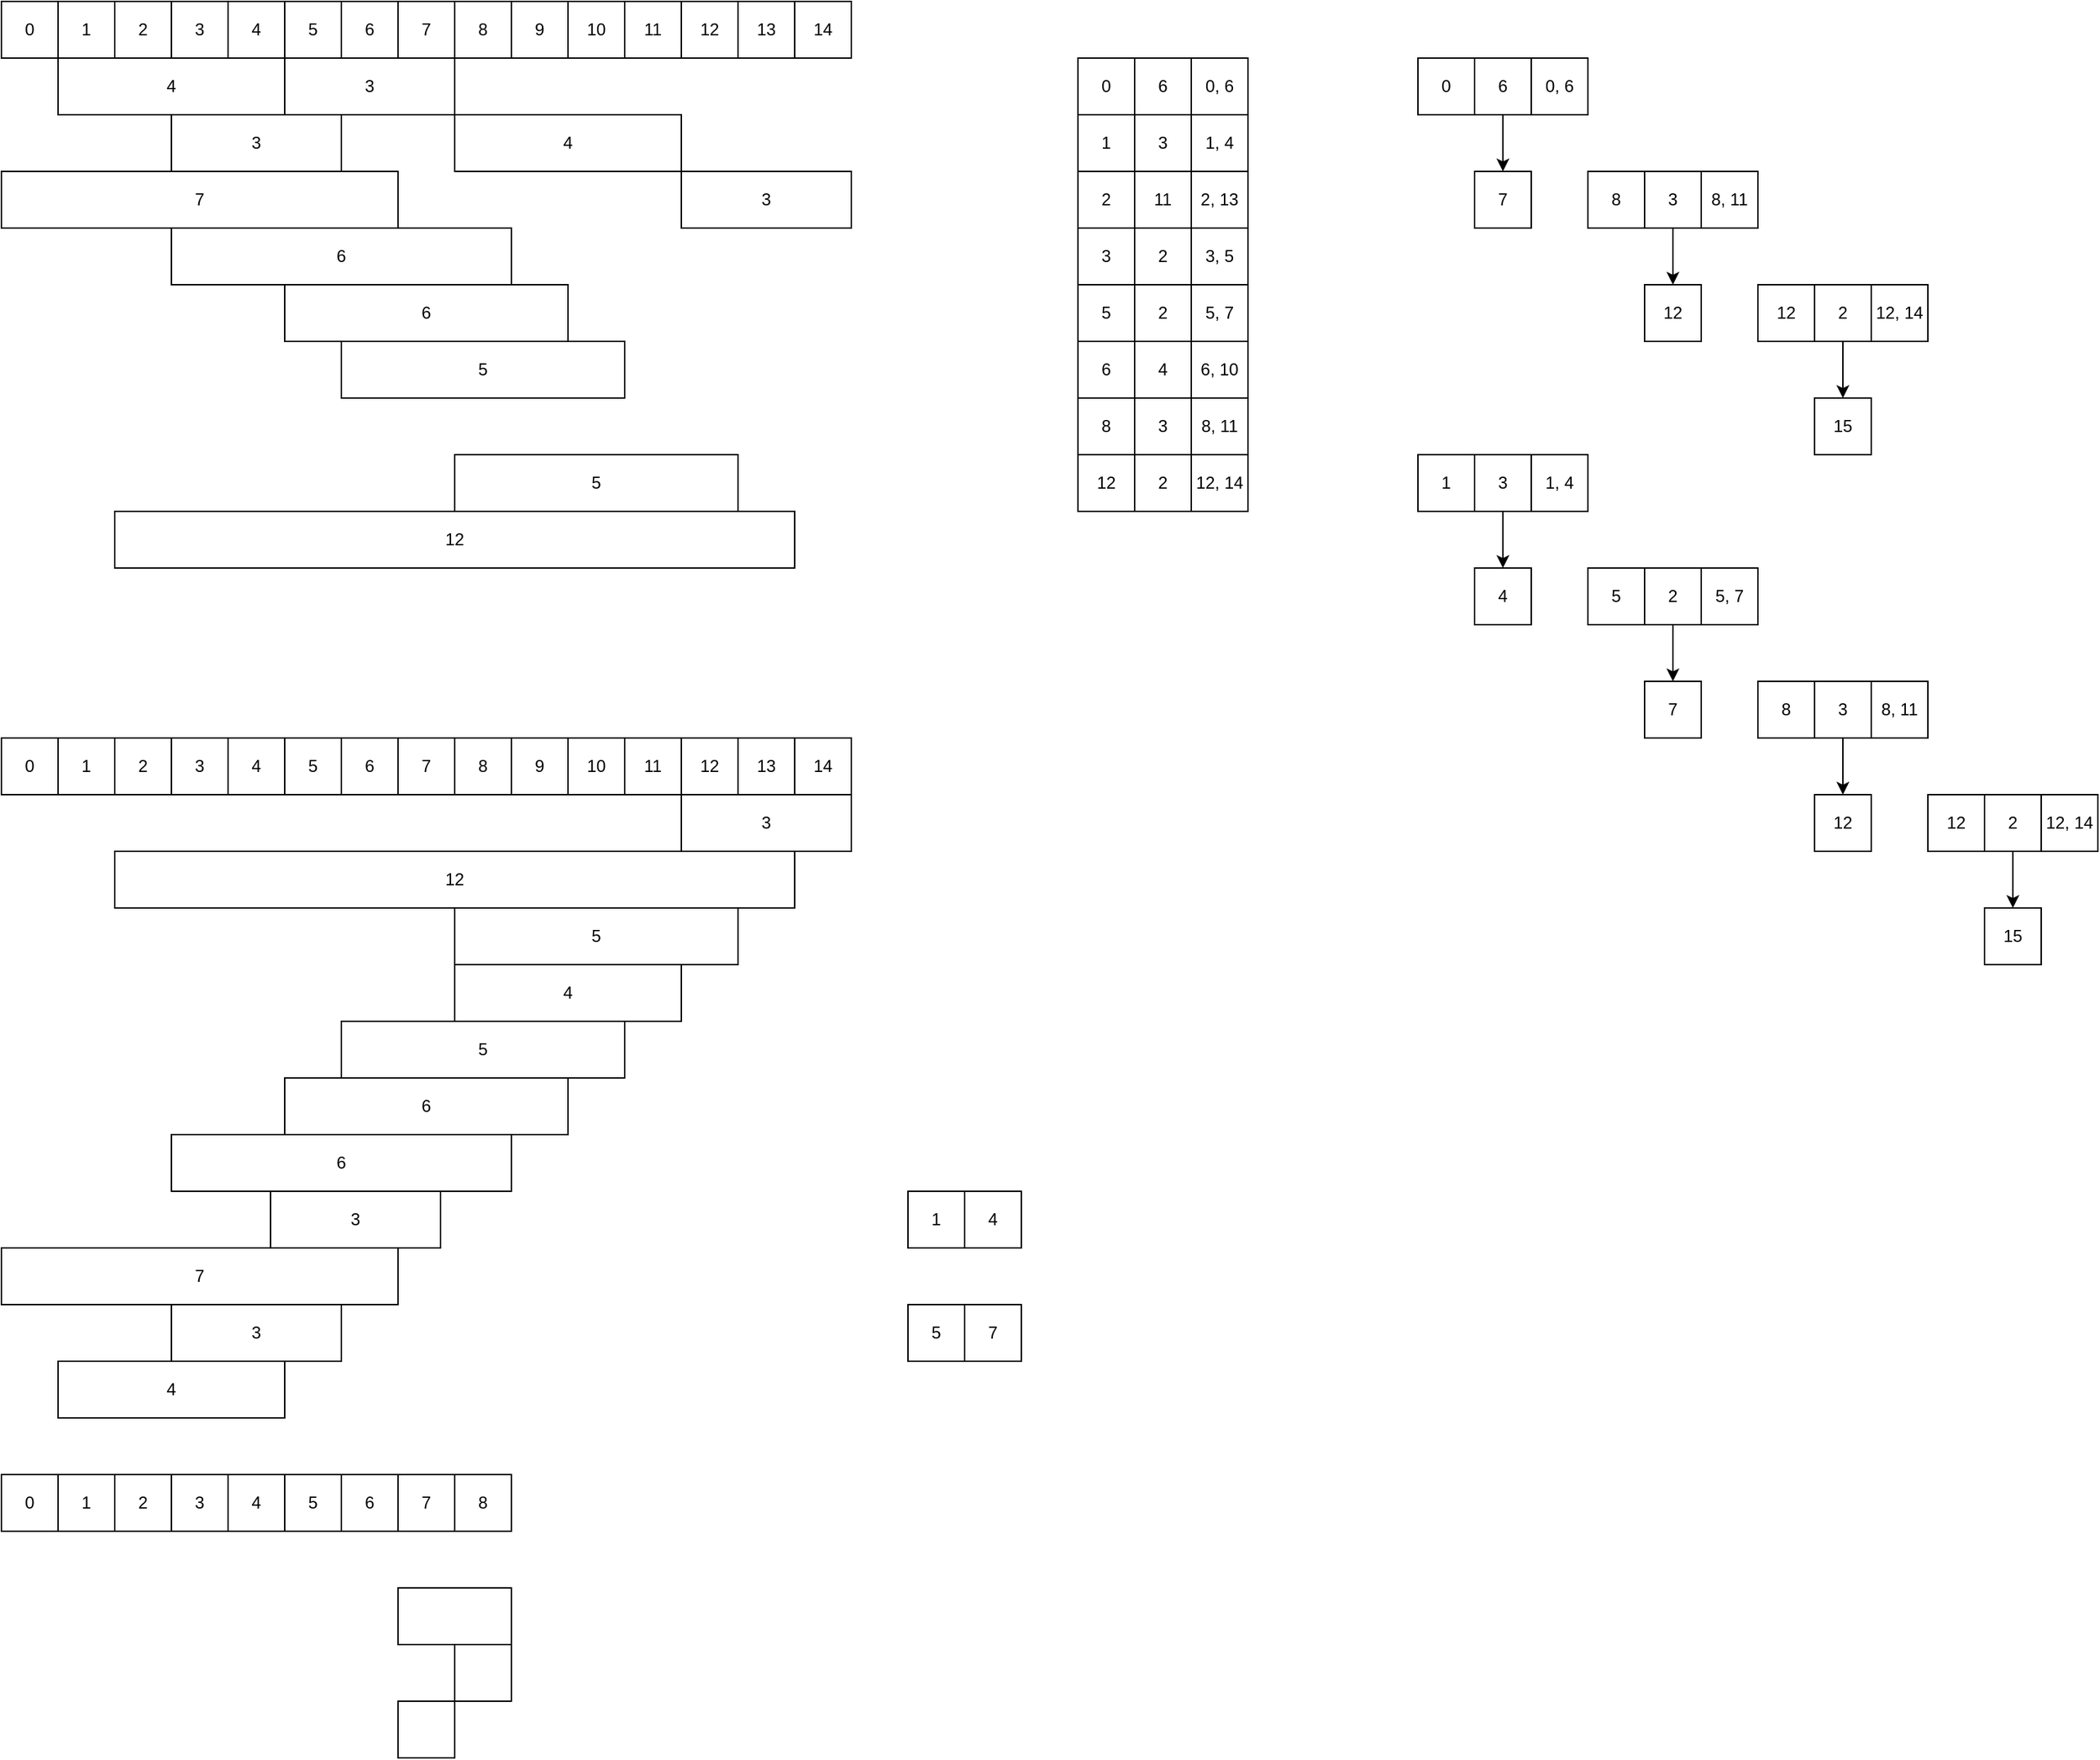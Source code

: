 <mxfile version="13.7.9" type="device"><diagram id="1hgVxUWPdw9Uz_JCZbwW" name="페이지-1"><mxGraphModel dx="621" dy="461" grid="1" gridSize="10" guides="1" tooltips="1" connect="1" arrows="1" fold="1" page="1" pageScale="1" pageWidth="10000" pageHeight="10000" math="0" shadow="0"><root><mxCell id="0"/><mxCell id="1" parent="0"/><mxCell id="hNyTfDLpH3bgE1Rz_3KT-1" value="4" style="rounded=0;whiteSpace=wrap;html=1;" parent="1" vertex="1"><mxGeometry x="400" y="120" width="160" height="40" as="geometry"/></mxCell><mxCell id="hNyTfDLpH3bgE1Rz_3KT-2" value="0" style="rounded=0;whiteSpace=wrap;html=1;" parent="1" vertex="1"><mxGeometry x="360" y="80" width="40" height="40" as="geometry"/></mxCell><mxCell id="hNyTfDLpH3bgE1Rz_3KT-3" value="1" style="rounded=0;whiteSpace=wrap;html=1;" parent="1" vertex="1"><mxGeometry x="400" y="80" width="40" height="40" as="geometry"/></mxCell><mxCell id="hNyTfDLpH3bgE1Rz_3KT-4" value="2" style="rounded=0;whiteSpace=wrap;html=1;" parent="1" vertex="1"><mxGeometry x="440" y="80" width="40" height="40" as="geometry"/></mxCell><mxCell id="hNyTfDLpH3bgE1Rz_3KT-5" value="3" style="rounded=0;whiteSpace=wrap;html=1;" parent="1" vertex="1"><mxGeometry x="480" y="80" width="40" height="40" as="geometry"/></mxCell><mxCell id="hNyTfDLpH3bgE1Rz_3KT-6" value="6" style="rounded=0;whiteSpace=wrap;html=1;" parent="1" vertex="1"><mxGeometry x="600" y="80" width="40" height="40" as="geometry"/></mxCell><mxCell id="hNyTfDLpH3bgE1Rz_3KT-7" value="7" style="rounded=0;whiteSpace=wrap;html=1;" parent="1" vertex="1"><mxGeometry x="640" y="80" width="40" height="40" as="geometry"/></mxCell><mxCell id="hNyTfDLpH3bgE1Rz_3KT-8" value="4" style="rounded=0;whiteSpace=wrap;html=1;" parent="1" vertex="1"><mxGeometry x="520" y="80" width="40" height="40" as="geometry"/></mxCell><mxCell id="hNyTfDLpH3bgE1Rz_3KT-9" value="5" style="rounded=0;whiteSpace=wrap;html=1;" parent="1" vertex="1"><mxGeometry x="560" y="80" width="40" height="40" as="geometry"/></mxCell><mxCell id="hNyTfDLpH3bgE1Rz_3KT-10" value="8" style="rounded=0;whiteSpace=wrap;html=1;" parent="1" vertex="1"><mxGeometry x="680" y="80" width="40" height="40" as="geometry"/></mxCell><mxCell id="hNyTfDLpH3bgE1Rz_3KT-11" value="9" style="rounded=0;whiteSpace=wrap;html=1;" parent="1" vertex="1"><mxGeometry x="720" y="80" width="40" height="40" as="geometry"/></mxCell><mxCell id="hNyTfDLpH3bgE1Rz_3KT-12" value="10" style="rounded=0;whiteSpace=wrap;html=1;" parent="1" vertex="1"><mxGeometry x="760" y="80" width="40" height="40" as="geometry"/></mxCell><mxCell id="hNyTfDLpH3bgE1Rz_3KT-13" value="11" style="rounded=0;whiteSpace=wrap;html=1;" parent="1" vertex="1"><mxGeometry x="800" y="80" width="40" height="40" as="geometry"/></mxCell><mxCell id="hNyTfDLpH3bgE1Rz_3KT-14" value="12" style="rounded=0;whiteSpace=wrap;html=1;" parent="1" vertex="1"><mxGeometry x="840" y="80" width="40" height="40" as="geometry"/></mxCell><mxCell id="hNyTfDLpH3bgE1Rz_3KT-15" value="13" style="rounded=0;whiteSpace=wrap;html=1;" parent="1" vertex="1"><mxGeometry x="880" y="80" width="40" height="40" as="geometry"/></mxCell><mxCell id="hNyTfDLpH3bgE1Rz_3KT-16" value="14" style="rounded=0;whiteSpace=wrap;html=1;" parent="1" vertex="1"><mxGeometry x="920" y="80" width="40" height="40" as="geometry"/></mxCell><mxCell id="hNyTfDLpH3bgE1Rz_3KT-17" value="3" style="rounded=0;whiteSpace=wrap;html=1;" parent="1" vertex="1"><mxGeometry x="480" y="160" width="120" height="40" as="geometry"/></mxCell><mxCell id="hNyTfDLpH3bgE1Rz_3KT-18" value="7" style="rounded=0;whiteSpace=wrap;html=1;" parent="1" vertex="1"><mxGeometry x="360" y="200" width="280" height="40" as="geometry"/></mxCell><mxCell id="hNyTfDLpH3bgE1Rz_3KT-19" value="3" style="rounded=0;whiteSpace=wrap;html=1;" parent="1" vertex="1"><mxGeometry x="560" y="120" width="120" height="40" as="geometry"/></mxCell><mxCell id="hNyTfDLpH3bgE1Rz_3KT-20" value="6" style="rounded=0;whiteSpace=wrap;html=1;" parent="1" vertex="1"><mxGeometry x="480" y="240" width="240" height="40" as="geometry"/></mxCell><mxCell id="hNyTfDLpH3bgE1Rz_3KT-21" value="6" style="rounded=0;whiteSpace=wrap;html=1;" parent="1" vertex="1"><mxGeometry x="560" y="280" width="200" height="40" as="geometry"/></mxCell><mxCell id="hNyTfDLpH3bgE1Rz_3KT-22" value="5" style="rounded=0;whiteSpace=wrap;html=1;" parent="1" vertex="1"><mxGeometry x="600" y="320" width="200" height="40" as="geometry"/></mxCell><mxCell id="hNyTfDLpH3bgE1Rz_3KT-23" value="4" style="rounded=0;whiteSpace=wrap;html=1;" parent="1" vertex="1"><mxGeometry x="680" y="160" width="160" height="40" as="geometry"/></mxCell><mxCell id="hNyTfDLpH3bgE1Rz_3KT-24" value="5" style="rounded=0;whiteSpace=wrap;html=1;" parent="1" vertex="1"><mxGeometry x="680" y="400" width="200" height="40" as="geometry"/></mxCell><mxCell id="hNyTfDLpH3bgE1Rz_3KT-25" value="12" style="rounded=0;whiteSpace=wrap;html=1;" parent="1" vertex="1"><mxGeometry x="440" y="440" width="480" height="40" as="geometry"/></mxCell><mxCell id="hNyTfDLpH3bgE1Rz_3KT-26" value="3" style="rounded=0;whiteSpace=wrap;html=1;" parent="1" vertex="1"><mxGeometry x="840" y="200" width="120" height="40" as="geometry"/></mxCell><mxCell id="hNyTfDLpH3bgE1Rz_3KT-45" value="0" style="rounded=0;whiteSpace=wrap;html=1;" parent="1" vertex="1"><mxGeometry x="1120" y="120" width="40" height="40" as="geometry"/></mxCell><mxCell id="hNyTfDLpH3bgE1Rz_3KT-46" value="1" style="rounded=0;whiteSpace=wrap;html=1;" parent="1" vertex="1"><mxGeometry x="1120" y="160" width="40" height="40" as="geometry"/></mxCell><mxCell id="hNyTfDLpH3bgE1Rz_3KT-47" value="2" style="rounded=0;whiteSpace=wrap;html=1;" parent="1" vertex="1"><mxGeometry x="1120" y="200" width="40" height="40" as="geometry"/></mxCell><mxCell id="hNyTfDLpH3bgE1Rz_3KT-48" value="3" style="rounded=0;whiteSpace=wrap;html=1;" parent="1" vertex="1"><mxGeometry x="1120" y="240" width="40" height="40" as="geometry"/></mxCell><mxCell id="hNyTfDLpH3bgE1Rz_3KT-49" value="5" style="rounded=0;whiteSpace=wrap;html=1;" parent="1" vertex="1"><mxGeometry x="1120" y="280" width="40" height="40" as="geometry"/></mxCell><mxCell id="hNyTfDLpH3bgE1Rz_3KT-50" value="6" style="rounded=0;whiteSpace=wrap;html=1;" parent="1" vertex="1"><mxGeometry x="1120" y="320" width="40" height="40" as="geometry"/></mxCell><mxCell id="hNyTfDLpH3bgE1Rz_3KT-51" value="8" style="rounded=0;whiteSpace=wrap;html=1;" parent="1" vertex="1"><mxGeometry x="1120" y="360" width="40" height="40" as="geometry"/></mxCell><mxCell id="hNyTfDLpH3bgE1Rz_3KT-52" value="12" style="rounded=0;whiteSpace=wrap;html=1;" parent="1" vertex="1"><mxGeometry x="1120" y="400" width="40" height="40" as="geometry"/></mxCell><mxCell id="hNyTfDLpH3bgE1Rz_3KT-53" value="6" style="rounded=0;whiteSpace=wrap;html=1;" parent="1" vertex="1"><mxGeometry x="1160" y="120" width="40" height="40" as="geometry"/></mxCell><mxCell id="hNyTfDLpH3bgE1Rz_3KT-54" value="3" style="rounded=0;whiteSpace=wrap;html=1;" parent="1" vertex="1"><mxGeometry x="1160" y="160" width="40" height="40" as="geometry"/></mxCell><mxCell id="hNyTfDLpH3bgE1Rz_3KT-55" value="11" style="rounded=0;whiteSpace=wrap;html=1;" parent="1" vertex="1"><mxGeometry x="1160" y="200" width="40" height="40" as="geometry"/></mxCell><mxCell id="hNyTfDLpH3bgE1Rz_3KT-56" value="2" style="rounded=0;whiteSpace=wrap;html=1;" parent="1" vertex="1"><mxGeometry x="1160" y="240" width="40" height="40" as="geometry"/></mxCell><mxCell id="hNyTfDLpH3bgE1Rz_3KT-57" value="2" style="rounded=0;whiteSpace=wrap;html=1;" parent="1" vertex="1"><mxGeometry x="1160" y="280" width="40" height="40" as="geometry"/></mxCell><mxCell id="hNyTfDLpH3bgE1Rz_3KT-58" value="4" style="rounded=0;whiteSpace=wrap;html=1;" parent="1" vertex="1"><mxGeometry x="1160" y="320" width="40" height="40" as="geometry"/></mxCell><mxCell id="hNyTfDLpH3bgE1Rz_3KT-59" value="3" style="rounded=0;whiteSpace=wrap;html=1;" parent="1" vertex="1"><mxGeometry x="1160" y="360" width="40" height="40" as="geometry"/></mxCell><mxCell id="hNyTfDLpH3bgE1Rz_3KT-60" value="2" style="rounded=0;whiteSpace=wrap;html=1;" parent="1" vertex="1"><mxGeometry x="1160" y="400" width="40" height="40" as="geometry"/></mxCell><mxCell id="hNyTfDLpH3bgE1Rz_3KT-61" value="0, 6" style="rounded=0;whiteSpace=wrap;html=1;" parent="1" vertex="1"><mxGeometry x="1200" y="120" width="40" height="40" as="geometry"/></mxCell><mxCell id="hNyTfDLpH3bgE1Rz_3KT-62" value="1, 4" style="rounded=0;whiteSpace=wrap;html=1;" parent="1" vertex="1"><mxGeometry x="1200" y="160" width="40" height="40" as="geometry"/></mxCell><mxCell id="hNyTfDLpH3bgE1Rz_3KT-63" value="2, 13" style="rounded=0;whiteSpace=wrap;html=1;" parent="1" vertex="1"><mxGeometry x="1200" y="200" width="40" height="40" as="geometry"/></mxCell><mxCell id="hNyTfDLpH3bgE1Rz_3KT-64" value="3, 5" style="rounded=0;whiteSpace=wrap;html=1;" parent="1" vertex="1"><mxGeometry x="1200" y="240" width="40" height="40" as="geometry"/></mxCell><mxCell id="hNyTfDLpH3bgE1Rz_3KT-65" value="5, 7" style="rounded=0;whiteSpace=wrap;html=1;" parent="1" vertex="1"><mxGeometry x="1200" y="280" width="40" height="40" as="geometry"/></mxCell><mxCell id="hNyTfDLpH3bgE1Rz_3KT-66" value="6, 10" style="rounded=0;whiteSpace=wrap;html=1;" parent="1" vertex="1"><mxGeometry x="1200" y="320" width="40" height="40" as="geometry"/></mxCell><mxCell id="hNyTfDLpH3bgE1Rz_3KT-67" value="8, 11" style="rounded=0;whiteSpace=wrap;html=1;" parent="1" vertex="1"><mxGeometry x="1200" y="360" width="40" height="40" as="geometry"/></mxCell><mxCell id="hNyTfDLpH3bgE1Rz_3KT-68" value="12, 14" style="rounded=0;whiteSpace=wrap;html=1;" parent="1" vertex="1"><mxGeometry x="1200" y="400" width="40" height="40" as="geometry"/></mxCell><mxCell id="hNyTfDLpH3bgE1Rz_3KT-69" value="0" style="rounded=0;whiteSpace=wrap;html=1;" parent="1" vertex="1"><mxGeometry x="1360" y="120" width="40" height="40" as="geometry"/></mxCell><mxCell id="hNyTfDLpH3bgE1Rz_3KT-73" value="" style="edgeStyle=orthogonalEdgeStyle;rounded=0;orthogonalLoop=1;jettySize=auto;html=1;" parent="1" source="hNyTfDLpH3bgE1Rz_3KT-70" target="hNyTfDLpH3bgE1Rz_3KT-72" edge="1"><mxGeometry relative="1" as="geometry"/></mxCell><mxCell id="hNyTfDLpH3bgE1Rz_3KT-70" value="6" style="rounded=0;whiteSpace=wrap;html=1;" parent="1" vertex="1"><mxGeometry x="1400" y="120" width="40" height="40" as="geometry"/></mxCell><mxCell id="hNyTfDLpH3bgE1Rz_3KT-71" value="0, 6" style="rounded=0;whiteSpace=wrap;html=1;" parent="1" vertex="1"><mxGeometry x="1440" y="120" width="40" height="40" as="geometry"/></mxCell><mxCell id="hNyTfDLpH3bgE1Rz_3KT-72" value="7" style="rounded=0;whiteSpace=wrap;html=1;" parent="1" vertex="1"><mxGeometry x="1400" y="200" width="40" height="40" as="geometry"/></mxCell><mxCell id="hNyTfDLpH3bgE1Rz_3KT-74" value="8" style="rounded=0;whiteSpace=wrap;html=1;" parent="1" vertex="1"><mxGeometry x="1480" y="200" width="40" height="40" as="geometry"/></mxCell><mxCell id="hNyTfDLpH3bgE1Rz_3KT-78" value="" style="edgeStyle=orthogonalEdgeStyle;rounded=0;orthogonalLoop=1;jettySize=auto;html=1;" parent="1" source="hNyTfDLpH3bgE1Rz_3KT-75" target="hNyTfDLpH3bgE1Rz_3KT-77" edge="1"><mxGeometry relative="1" as="geometry"/></mxCell><mxCell id="hNyTfDLpH3bgE1Rz_3KT-75" value="3" style="rounded=0;whiteSpace=wrap;html=1;" parent="1" vertex="1"><mxGeometry x="1520" y="200" width="40" height="40" as="geometry"/></mxCell><mxCell id="hNyTfDLpH3bgE1Rz_3KT-76" value="8, 11" style="rounded=0;whiteSpace=wrap;html=1;" parent="1" vertex="1"><mxGeometry x="1560" y="200" width="40" height="40" as="geometry"/></mxCell><mxCell id="hNyTfDLpH3bgE1Rz_3KT-77" value="12" style="rounded=0;whiteSpace=wrap;html=1;" parent="1" vertex="1"><mxGeometry x="1520" y="280" width="40" height="40" as="geometry"/></mxCell><mxCell id="hNyTfDLpH3bgE1Rz_3KT-79" value="12" style="rounded=0;whiteSpace=wrap;html=1;" parent="1" vertex="1"><mxGeometry x="1600" y="280" width="40" height="40" as="geometry"/></mxCell><mxCell id="hNyTfDLpH3bgE1Rz_3KT-102" value="" style="edgeStyle=orthogonalEdgeStyle;rounded=0;orthogonalLoop=1;jettySize=auto;html=1;" parent="1" source="hNyTfDLpH3bgE1Rz_3KT-80" target="hNyTfDLpH3bgE1Rz_3KT-101" edge="1"><mxGeometry relative="1" as="geometry"/></mxCell><mxCell id="hNyTfDLpH3bgE1Rz_3KT-80" value="2" style="rounded=0;whiteSpace=wrap;html=1;" parent="1" vertex="1"><mxGeometry x="1640" y="280" width="40" height="40" as="geometry"/></mxCell><mxCell id="hNyTfDLpH3bgE1Rz_3KT-81" value="12, 14" style="rounded=0;whiteSpace=wrap;html=1;" parent="1" vertex="1"><mxGeometry x="1680" y="280" width="40" height="40" as="geometry"/></mxCell><mxCell id="hNyTfDLpH3bgE1Rz_3KT-82" value="1" style="rounded=0;whiteSpace=wrap;html=1;" parent="1" vertex="1"><mxGeometry x="1360" y="400" width="40" height="40" as="geometry"/></mxCell><mxCell id="hNyTfDLpH3bgE1Rz_3KT-89" value="" style="edgeStyle=orthogonalEdgeStyle;rounded=0;orthogonalLoop=1;jettySize=auto;html=1;" parent="1" source="hNyTfDLpH3bgE1Rz_3KT-83" target="hNyTfDLpH3bgE1Rz_3KT-88" edge="1"><mxGeometry relative="1" as="geometry"/></mxCell><mxCell id="hNyTfDLpH3bgE1Rz_3KT-83" value="3" style="rounded=0;whiteSpace=wrap;html=1;" parent="1" vertex="1"><mxGeometry x="1400" y="400" width="40" height="40" as="geometry"/></mxCell><mxCell id="hNyTfDLpH3bgE1Rz_3KT-84" value="1, 4" style="rounded=0;whiteSpace=wrap;html=1;" parent="1" vertex="1"><mxGeometry x="1440" y="400" width="40" height="40" as="geometry"/></mxCell><mxCell id="hNyTfDLpH3bgE1Rz_3KT-85" value="5" style="rounded=0;whiteSpace=wrap;html=1;" parent="1" vertex="1"><mxGeometry x="1480" y="480" width="40" height="40" as="geometry"/></mxCell><mxCell id="hNyTfDLpH3bgE1Rz_3KT-91" value="" style="edgeStyle=orthogonalEdgeStyle;rounded=0;orthogonalLoop=1;jettySize=auto;html=1;" parent="1" source="hNyTfDLpH3bgE1Rz_3KT-86" target="hNyTfDLpH3bgE1Rz_3KT-90" edge="1"><mxGeometry relative="1" as="geometry"/></mxCell><mxCell id="hNyTfDLpH3bgE1Rz_3KT-86" value="2" style="rounded=0;whiteSpace=wrap;html=1;" parent="1" vertex="1"><mxGeometry x="1520" y="480" width="40" height="40" as="geometry"/></mxCell><mxCell id="hNyTfDLpH3bgE1Rz_3KT-87" value="5, 7" style="rounded=0;whiteSpace=wrap;html=1;" parent="1" vertex="1"><mxGeometry x="1560" y="480" width="40" height="40" as="geometry"/></mxCell><mxCell id="hNyTfDLpH3bgE1Rz_3KT-88" value="4" style="rounded=0;whiteSpace=wrap;html=1;" parent="1" vertex="1"><mxGeometry x="1400" y="480" width="40" height="40" as="geometry"/></mxCell><mxCell id="hNyTfDLpH3bgE1Rz_3KT-90" value="7" style="rounded=0;whiteSpace=wrap;html=1;" parent="1" vertex="1"><mxGeometry x="1520" y="560" width="40" height="40" as="geometry"/></mxCell><mxCell id="hNyTfDLpH3bgE1Rz_3KT-92" value="8" style="rounded=0;whiteSpace=wrap;html=1;" parent="1" vertex="1"><mxGeometry x="1600" y="560" width="40" height="40" as="geometry"/></mxCell><mxCell id="hNyTfDLpH3bgE1Rz_3KT-97" value="" style="edgeStyle=orthogonalEdgeStyle;rounded=0;orthogonalLoop=1;jettySize=auto;html=1;" parent="1" source="hNyTfDLpH3bgE1Rz_3KT-93" target="hNyTfDLpH3bgE1Rz_3KT-95" edge="1"><mxGeometry relative="1" as="geometry"/></mxCell><mxCell id="hNyTfDLpH3bgE1Rz_3KT-93" value="3" style="rounded=0;whiteSpace=wrap;html=1;" parent="1" vertex="1"><mxGeometry x="1640" y="560" width="40" height="40" as="geometry"/></mxCell><mxCell id="hNyTfDLpH3bgE1Rz_3KT-94" value="8, 11" style="rounded=0;whiteSpace=wrap;html=1;" parent="1" vertex="1"><mxGeometry x="1680" y="560" width="40" height="40" as="geometry"/></mxCell><mxCell id="hNyTfDLpH3bgE1Rz_3KT-95" value="12" style="rounded=0;whiteSpace=wrap;html=1;" parent="1" vertex="1"><mxGeometry x="1640" y="640" width="40" height="40" as="geometry"/></mxCell><mxCell id="hNyTfDLpH3bgE1Rz_3KT-98" value="12" style="rounded=0;whiteSpace=wrap;html=1;" parent="1" vertex="1"><mxGeometry x="1720" y="640" width="40" height="40" as="geometry"/></mxCell><mxCell id="hNyTfDLpH3bgE1Rz_3KT-104" value="" style="edgeStyle=orthogonalEdgeStyle;rounded=0;orthogonalLoop=1;jettySize=auto;html=1;" parent="1" source="hNyTfDLpH3bgE1Rz_3KT-99" target="hNyTfDLpH3bgE1Rz_3KT-103" edge="1"><mxGeometry relative="1" as="geometry"/></mxCell><mxCell id="hNyTfDLpH3bgE1Rz_3KT-99" value="2" style="rounded=0;whiteSpace=wrap;html=1;" parent="1" vertex="1"><mxGeometry x="1760" y="640" width="40" height="40" as="geometry"/></mxCell><mxCell id="hNyTfDLpH3bgE1Rz_3KT-100" value="12, 14" style="rounded=0;whiteSpace=wrap;html=1;" parent="1" vertex="1"><mxGeometry x="1800" y="640" width="40" height="40" as="geometry"/></mxCell><mxCell id="hNyTfDLpH3bgE1Rz_3KT-101" value="15" style="rounded=0;whiteSpace=wrap;html=1;" parent="1" vertex="1"><mxGeometry x="1640" y="360" width="40" height="40" as="geometry"/></mxCell><mxCell id="hNyTfDLpH3bgE1Rz_3KT-103" value="15" style="rounded=0;whiteSpace=wrap;html=1;" parent="1" vertex="1"><mxGeometry x="1760" y="720" width="40" height="40" as="geometry"/></mxCell><mxCell id="fR9-skX_ZAPZiUIfypji-1" value="4" style="rounded=0;whiteSpace=wrap;html=1;" vertex="1" parent="1"><mxGeometry x="400" y="1040" width="160" height="40" as="geometry"/></mxCell><mxCell id="fR9-skX_ZAPZiUIfypji-2" value="0" style="rounded=0;whiteSpace=wrap;html=1;" vertex="1" parent="1"><mxGeometry x="360" y="600" width="40" height="40" as="geometry"/></mxCell><mxCell id="fR9-skX_ZAPZiUIfypji-3" value="1" style="rounded=0;whiteSpace=wrap;html=1;" vertex="1" parent="1"><mxGeometry x="400" y="600" width="40" height="40" as="geometry"/></mxCell><mxCell id="fR9-skX_ZAPZiUIfypji-4" value="2" style="rounded=0;whiteSpace=wrap;html=1;" vertex="1" parent="1"><mxGeometry x="440" y="600" width="40" height="40" as="geometry"/></mxCell><mxCell id="fR9-skX_ZAPZiUIfypji-5" value="3" style="rounded=0;whiteSpace=wrap;html=1;" vertex="1" parent="1"><mxGeometry x="480" y="600" width="40" height="40" as="geometry"/></mxCell><mxCell id="fR9-skX_ZAPZiUIfypji-6" value="6" style="rounded=0;whiteSpace=wrap;html=1;" vertex="1" parent="1"><mxGeometry x="600" y="600" width="40" height="40" as="geometry"/></mxCell><mxCell id="fR9-skX_ZAPZiUIfypji-7" value="7" style="rounded=0;whiteSpace=wrap;html=1;" vertex="1" parent="1"><mxGeometry x="640" y="600" width="40" height="40" as="geometry"/></mxCell><mxCell id="fR9-skX_ZAPZiUIfypji-8" value="4" style="rounded=0;whiteSpace=wrap;html=1;" vertex="1" parent="1"><mxGeometry x="520" y="600" width="40" height="40" as="geometry"/></mxCell><mxCell id="fR9-skX_ZAPZiUIfypji-9" value="5" style="rounded=0;whiteSpace=wrap;html=1;" vertex="1" parent="1"><mxGeometry x="560" y="600" width="40" height="40" as="geometry"/></mxCell><mxCell id="fR9-skX_ZAPZiUIfypji-10" value="8" style="rounded=0;whiteSpace=wrap;html=1;" vertex="1" parent="1"><mxGeometry x="680" y="600" width="40" height="40" as="geometry"/></mxCell><mxCell id="fR9-skX_ZAPZiUIfypji-11" value="9" style="rounded=0;whiteSpace=wrap;html=1;" vertex="1" parent="1"><mxGeometry x="720" y="600" width="40" height="40" as="geometry"/></mxCell><mxCell id="fR9-skX_ZAPZiUIfypji-12" value="10" style="rounded=0;whiteSpace=wrap;html=1;" vertex="1" parent="1"><mxGeometry x="760" y="600" width="40" height="40" as="geometry"/></mxCell><mxCell id="fR9-skX_ZAPZiUIfypji-13" value="11" style="rounded=0;whiteSpace=wrap;html=1;" vertex="1" parent="1"><mxGeometry x="800" y="600" width="40" height="40" as="geometry"/></mxCell><mxCell id="fR9-skX_ZAPZiUIfypji-14" value="12" style="rounded=0;whiteSpace=wrap;html=1;" vertex="1" parent="1"><mxGeometry x="840" y="600" width="40" height="40" as="geometry"/></mxCell><mxCell id="fR9-skX_ZAPZiUIfypji-15" value="13" style="rounded=0;whiteSpace=wrap;html=1;" vertex="1" parent="1"><mxGeometry x="880" y="600" width="40" height="40" as="geometry"/></mxCell><mxCell id="fR9-skX_ZAPZiUIfypji-16" value="14" style="rounded=0;whiteSpace=wrap;html=1;" vertex="1" parent="1"><mxGeometry x="920" y="600" width="40" height="40" as="geometry"/></mxCell><mxCell id="fR9-skX_ZAPZiUIfypji-17" value="3" style="rounded=0;whiteSpace=wrap;html=1;" vertex="1" parent="1"><mxGeometry x="480" y="1000" width="120" height="40" as="geometry"/></mxCell><mxCell id="fR9-skX_ZAPZiUIfypji-18" value="7" style="rounded=0;whiteSpace=wrap;html=1;" vertex="1" parent="1"><mxGeometry x="360" y="960" width="280" height="40" as="geometry"/></mxCell><mxCell id="fR9-skX_ZAPZiUIfypji-19" value="3" style="rounded=0;whiteSpace=wrap;html=1;" vertex="1" parent="1"><mxGeometry x="550" y="920" width="120" height="40" as="geometry"/></mxCell><mxCell id="fR9-skX_ZAPZiUIfypji-20" value="6" style="rounded=0;whiteSpace=wrap;html=1;" vertex="1" parent="1"><mxGeometry x="480" y="880" width="240" height="40" as="geometry"/></mxCell><mxCell id="fR9-skX_ZAPZiUIfypji-21" value="6" style="rounded=0;whiteSpace=wrap;html=1;" vertex="1" parent="1"><mxGeometry x="560" y="840" width="200" height="40" as="geometry"/></mxCell><mxCell id="fR9-skX_ZAPZiUIfypji-22" value="5" style="rounded=0;whiteSpace=wrap;html=1;" vertex="1" parent="1"><mxGeometry x="600" y="800" width="200" height="40" as="geometry"/></mxCell><mxCell id="fR9-skX_ZAPZiUIfypji-23" value="4" style="rounded=0;whiteSpace=wrap;html=1;" vertex="1" parent="1"><mxGeometry x="680" y="760" width="160" height="40" as="geometry"/></mxCell><mxCell id="fR9-skX_ZAPZiUIfypji-24" value="5" style="rounded=0;whiteSpace=wrap;html=1;" vertex="1" parent="1"><mxGeometry x="680" y="720" width="200" height="40" as="geometry"/></mxCell><mxCell id="fR9-skX_ZAPZiUIfypji-25" value="12" style="rounded=0;whiteSpace=wrap;html=1;" vertex="1" parent="1"><mxGeometry x="440" y="680" width="480" height="40" as="geometry"/></mxCell><mxCell id="fR9-skX_ZAPZiUIfypji-26" value="3" style="rounded=0;whiteSpace=wrap;html=1;" vertex="1" parent="1"><mxGeometry x="840" y="640" width="120" height="40" as="geometry"/></mxCell><mxCell id="fR9-skX_ZAPZiUIfypji-28" value="1" style="rounded=0;whiteSpace=wrap;html=1;" vertex="1" parent="1"><mxGeometry x="1000" y="920" width="40" height="40" as="geometry"/></mxCell><mxCell id="fR9-skX_ZAPZiUIfypji-29" value="4" style="rounded=0;whiteSpace=wrap;html=1;" vertex="1" parent="1"><mxGeometry x="1040" y="920" width="40" height="40" as="geometry"/></mxCell><mxCell id="fR9-skX_ZAPZiUIfypji-30" value="5" style="rounded=0;whiteSpace=wrap;html=1;" vertex="1" parent="1"><mxGeometry x="1000" y="1000" width="40" height="40" as="geometry"/></mxCell><mxCell id="fR9-skX_ZAPZiUIfypji-31" value="7" style="rounded=0;whiteSpace=wrap;html=1;" vertex="1" parent="1"><mxGeometry x="1040" y="1000" width="40" height="40" as="geometry"/></mxCell><mxCell id="fR9-skX_ZAPZiUIfypji-32" value="0" style="rounded=0;whiteSpace=wrap;html=1;" vertex="1" parent="1"><mxGeometry x="360" y="1120" width="40" height="40" as="geometry"/></mxCell><mxCell id="fR9-skX_ZAPZiUIfypji-33" value="1" style="rounded=0;whiteSpace=wrap;html=1;" vertex="1" parent="1"><mxGeometry x="400" y="1120" width="40" height="40" as="geometry"/></mxCell><mxCell id="fR9-skX_ZAPZiUIfypji-34" value="2" style="rounded=0;whiteSpace=wrap;html=1;" vertex="1" parent="1"><mxGeometry x="440" y="1120" width="40" height="40" as="geometry"/></mxCell><mxCell id="fR9-skX_ZAPZiUIfypji-35" value="3" style="rounded=0;whiteSpace=wrap;html=1;" vertex="1" parent="1"><mxGeometry x="480" y="1120" width="40" height="40" as="geometry"/></mxCell><mxCell id="fR9-skX_ZAPZiUIfypji-36" value="6" style="rounded=0;whiteSpace=wrap;html=1;" vertex="1" parent="1"><mxGeometry x="600" y="1120" width="40" height="40" as="geometry"/></mxCell><mxCell id="fR9-skX_ZAPZiUIfypji-37" value="7" style="rounded=0;whiteSpace=wrap;html=1;" vertex="1" parent="1"><mxGeometry x="640" y="1120" width="40" height="40" as="geometry"/></mxCell><mxCell id="fR9-skX_ZAPZiUIfypji-38" value="4" style="rounded=0;whiteSpace=wrap;html=1;" vertex="1" parent="1"><mxGeometry x="520" y="1120" width="40" height="40" as="geometry"/></mxCell><mxCell id="fR9-skX_ZAPZiUIfypji-39" value="5" style="rounded=0;whiteSpace=wrap;html=1;" vertex="1" parent="1"><mxGeometry x="560" y="1120" width="40" height="40" as="geometry"/></mxCell><mxCell id="fR9-skX_ZAPZiUIfypji-40" value="8" style="rounded=0;whiteSpace=wrap;html=1;" vertex="1" parent="1"><mxGeometry x="680" y="1120" width="40" height="40" as="geometry"/></mxCell><mxCell id="fR9-skX_ZAPZiUIfypji-41" value="" style="rounded=0;whiteSpace=wrap;html=1;" vertex="1" parent="1"><mxGeometry x="640" y="1280" width="40" height="40" as="geometry"/></mxCell><mxCell id="fR9-skX_ZAPZiUIfypji-42" value="" style="rounded=0;whiteSpace=wrap;html=1;" vertex="1" parent="1"><mxGeometry x="640" y="1200" width="80" height="40" as="geometry"/></mxCell><mxCell id="fR9-skX_ZAPZiUIfypji-43" value="" style="rounded=0;whiteSpace=wrap;html=1;" vertex="1" parent="1"><mxGeometry x="680" y="1240" width="40" height="40" as="geometry"/></mxCell></root></mxGraphModel></diagram></mxfile>